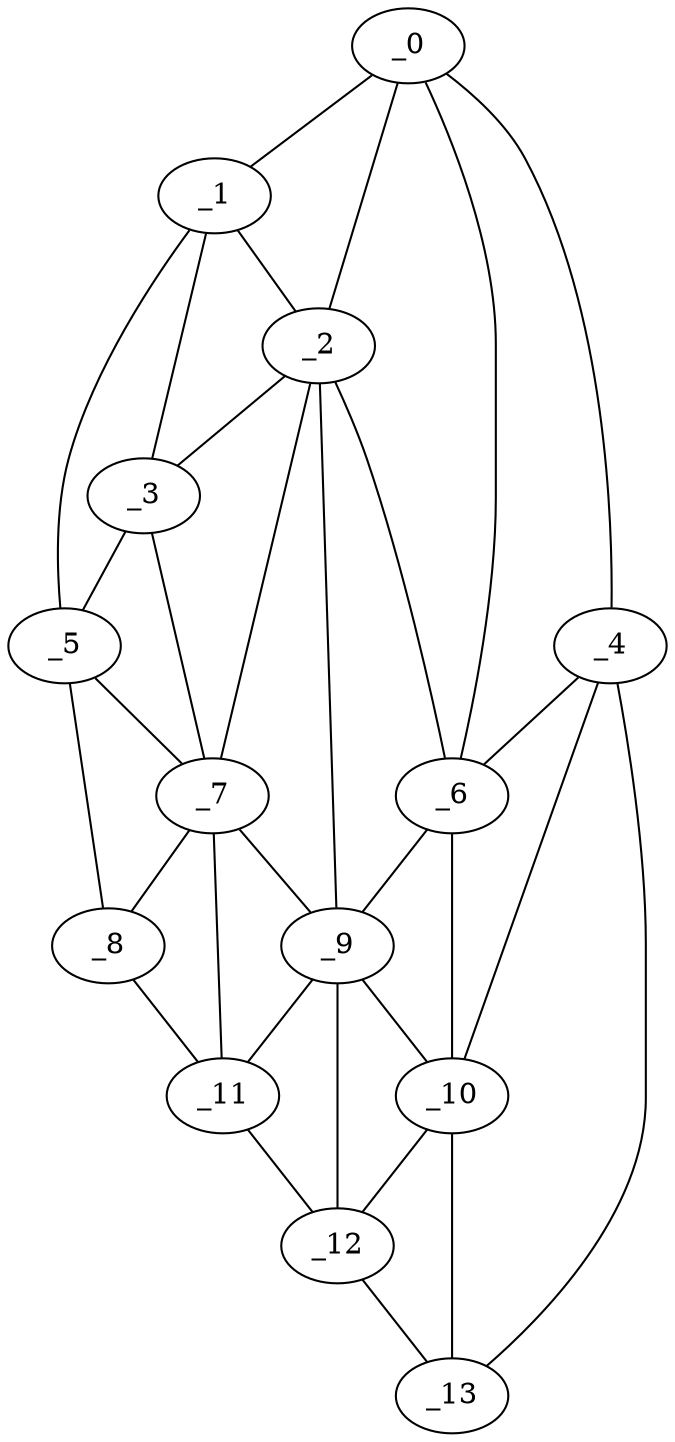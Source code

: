 graph "obj20__210.gxl" {
	_0	 [x=19,
		y=107];
	_1	 [x=53,
		y=3];
	_0 -- _1	 [valence=1];
	_2	 [x=70,
		y=29];
	_0 -- _2	 [valence=1];
	_4	 [x=79,
		y=123];
	_0 -- _4	 [valence=1];
	_6	 [x=80,
		y=92];
	_0 -- _6	 [valence=2];
	_1 -- _2	 [valence=2];
	_3	 [x=71,
		y=22];
	_1 -- _3	 [valence=2];
	_5	 [x=80,
		y=7];
	_1 -- _5	 [valence=1];
	_2 -- _3	 [valence=1];
	_2 -- _6	 [valence=2];
	_7	 [x=91,
		y=23];
	_2 -- _7	 [valence=2];
	_9	 [x=92,
		y=30];
	_2 -- _9	 [valence=2];
	_3 -- _5	 [valence=1];
	_3 -- _7	 [valence=2];
	_4 -- _6	 [valence=2];
	_10	 [x=97,
		y=96];
	_4 -- _10	 [valence=1];
	_13	 [x=109,
		y=97];
	_4 -- _13	 [valence=1];
	_5 -- _7	 [valence=2];
	_8	 [x=92,
		y=15];
	_5 -- _8	 [valence=1];
	_6 -- _9	 [valence=1];
	_6 -- _10	 [valence=2];
	_7 -- _8	 [valence=2];
	_7 -- _9	 [valence=2];
	_11	 [x=107,
		y=25];
	_7 -- _11	 [valence=2];
	_8 -- _11	 [valence=1];
	_9 -- _10	 [valence=1];
	_9 -- _11	 [valence=2];
	_12	 [x=108,
		y=31];
	_9 -- _12	 [valence=2];
	_10 -- _12	 [valence=2];
	_10 -- _13	 [valence=1];
	_11 -- _12	 [valence=1];
	_12 -- _13	 [valence=1];
}
